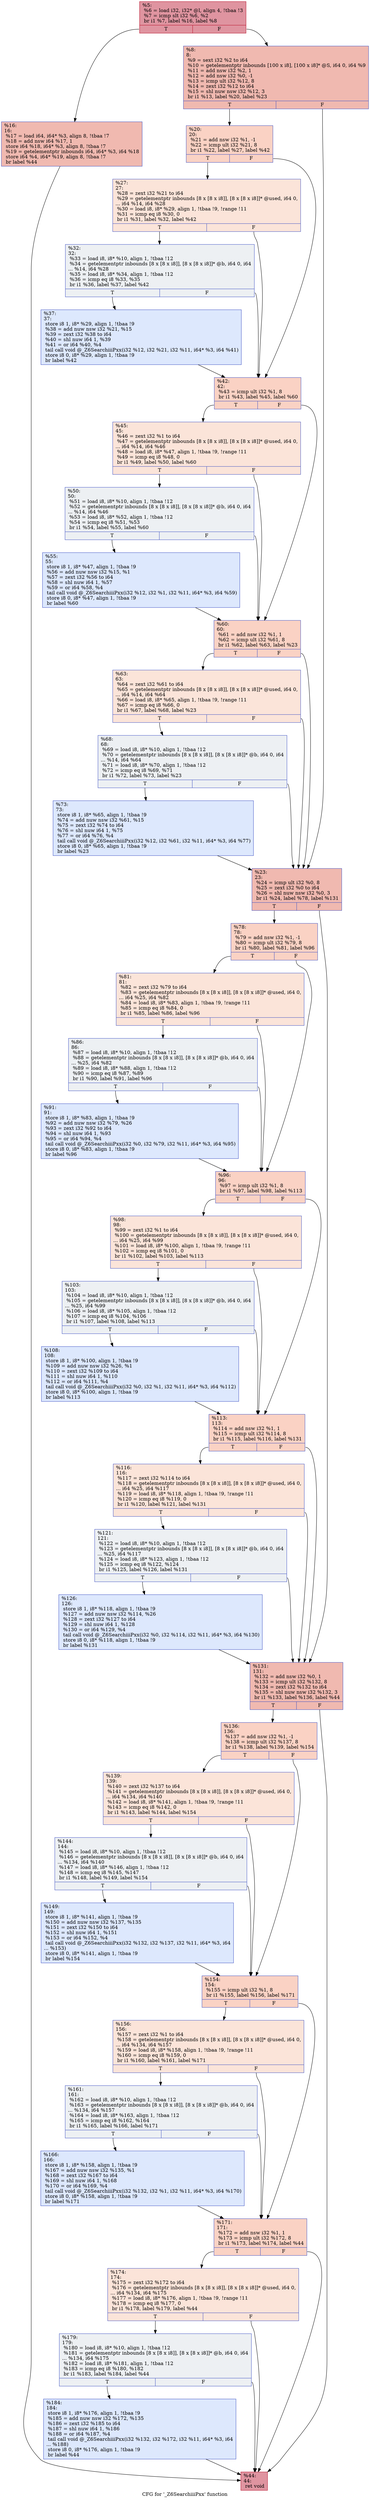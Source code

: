 digraph "CFG for '_Z6SearchiiiPxx' function" {
	label="CFG for '_Z6SearchiiiPxx' function";

	Node0x560f1a4fad20 [shape=record,color="#b70d28ff", style=filled, fillcolor="#b70d2870",label="{%5:\l  %6 = load i32, i32* @l, align 4, !tbaa !3\l  %7 = icmp slt i32 %6, %2\l  br i1 %7, label %16, label %8\l|{<s0>T|<s1>F}}"];
	Node0x560f1a4fad20:s0 -> Node0x560f1a4faec0;
	Node0x560f1a4fad20:s1 -> Node0x560f1a4faf50;
	Node0x560f1a4faf50 [shape=record,color="#3d50c3ff", style=filled, fillcolor="#de614d70",label="{%8:\l8:                                                \l  %9 = sext i32 %2 to i64\l  %10 = getelementptr inbounds [100 x i8], [100 x i8]* @S, i64 0, i64 %9\l  %11 = add nsw i32 %2, 1\l  %12 = add nsw i32 %0, -1\l  %13 = icmp ult i32 %12, 8\l  %14 = zext i32 %12 to i64\l  %15 = shl nuw nsw i32 %12, 3\l  br i1 %13, label %20, label %23\l|{<s0>T|<s1>F}}"];
	Node0x560f1a4faf50:s0 -> Node0x560f1a4fab50;
	Node0x560f1a4faf50:s1 -> Node0x560f1a4fb590;
	Node0x560f1a4faec0 [shape=record,color="#3d50c3ff", style=filled, fillcolor="#de614d70",label="{%16:\l16:                                               \l  %17 = load i64, i64* %3, align 8, !tbaa !7\l  %18 = add nsw i64 %17, 1\l  store i64 %18, i64* %3, align 8, !tbaa !7\l  %19 = getelementptr inbounds i64, i64* %3, i64 %18\l  store i64 %4, i64* %19, align 8, !tbaa !7\l  br label %44\l}"];
	Node0x560f1a4faec0 -> Node0x560f1a4fc000;
	Node0x560f1a4fab50 [shape=record,color="#3d50c3ff", style=filled, fillcolor="#f4987a70",label="{%20:\l20:                                               \l  %21 = add nsw i32 %1, -1\l  %22 = icmp ult i32 %21, 8\l  br i1 %22, label %27, label %42\l|{<s0>T|<s1>F}}"];
	Node0x560f1a4fab50:s0 -> Node0x560f1a4fc220;
	Node0x560f1a4fab50:s1 -> Node0x560f1a4fc270;
	Node0x560f1a4fb590 [shape=record,color="#3d50c3ff", style=filled, fillcolor="#de614d70",label="{%23:\l23:                                               \l  %24 = icmp ult i32 %0, 8\l  %25 = zext i32 %0 to i64\l  %26 = shl nuw nsw i32 %0, 3\l  br i1 %24, label %78, label %131\l|{<s0>T|<s1>F}}"];
	Node0x560f1a4fb590:s0 -> Node0x560f1a4fc540;
	Node0x560f1a4fb590:s1 -> Node0x560f1a4fc590;
	Node0x560f1a4fc220 [shape=record,color="#3d50c3ff", style=filled, fillcolor="#f5c1a970",label="{%27:\l27:                                               \l  %28 = zext i32 %21 to i64\l  %29 = getelementptr inbounds [8 x [8 x i8]], [8 x [8 x i8]]* @used, i64 0,\l... i64 %14, i64 %28\l  %30 = load i8, i8* %29, align 1, !tbaa !9, !range !11\l  %31 = icmp eq i8 %30, 0\l  br i1 %31, label %32, label %42\l|{<s0>T|<s1>F}}"];
	Node0x560f1a4fc220:s0 -> Node0x560f1a4fcab0;
	Node0x560f1a4fc220:s1 -> Node0x560f1a4fc270;
	Node0x560f1a4fcab0 [shape=record,color="#3d50c3ff", style=filled, fillcolor="#d6dce470",label="{%32:\l32:                                               \l  %33 = load i8, i8* %10, align 1, !tbaa !12\l  %34 = getelementptr inbounds [8 x [8 x i8]], [8 x [8 x i8]]* @b, i64 0, i64\l... %14, i64 %28\l  %35 = load i8, i8* %34, align 1, !tbaa !12\l  %36 = icmp eq i8 %33, %35\l  br i1 %36, label %37, label %42\l|{<s0>T|<s1>F}}"];
	Node0x560f1a4fcab0:s0 -> Node0x560f1a4fd660;
	Node0x560f1a4fcab0:s1 -> Node0x560f1a4fc270;
	Node0x560f1a4fd660 [shape=record,color="#3d50c3ff", style=filled, fillcolor="#b2ccfb70",label="{%37:\l37:                                               \l  store i8 1, i8* %29, align 1, !tbaa !9\l  %38 = add nuw nsw i32 %21, %15\l  %39 = zext i32 %38 to i64\l  %40 = shl nuw i64 1, %39\l  %41 = or i64 %40, %4\l  tail call void @_Z6SearchiiiPxx(i32 %12, i32 %21, i32 %11, i64* %3, i64 %41)\l  store i8 0, i8* %29, align 1, !tbaa !9\l  br label %42\l}"];
	Node0x560f1a4fd660 -> Node0x560f1a4fc270;
	Node0x560f1a4fc270 [shape=record,color="#3d50c3ff", style=filled, fillcolor="#f4987a70",label="{%42:\l42:                                               \l  %43 = icmp ult i32 %1, 8\l  br i1 %43, label %45, label %60\l|{<s0>T|<s1>F}}"];
	Node0x560f1a4fc270:s0 -> Node0x560f1a4fe2e0;
	Node0x560f1a4fc270:s1 -> Node0x560f1a4fe330;
	Node0x560f1a4fc000 [shape=record,color="#b70d28ff", style=filled, fillcolor="#b70d2870",label="{%44:\l44:                                               \l  ret void\l}"];
	Node0x560f1a4fe2e0 [shape=record,color="#3d50c3ff", style=filled, fillcolor="#f5c1a970",label="{%45:\l45:                                               \l  %46 = zext i32 %1 to i64\l  %47 = getelementptr inbounds [8 x [8 x i8]], [8 x [8 x i8]]* @used, i64 0,\l... i64 %14, i64 %46\l  %48 = load i8, i8* %47, align 1, !tbaa !9, !range !11\l  %49 = icmp eq i8 %48, 0\l  br i1 %49, label %50, label %60\l|{<s0>T|<s1>F}}"];
	Node0x560f1a4fe2e0:s0 -> Node0x560f1a4fec00;
	Node0x560f1a4fe2e0:s1 -> Node0x560f1a4fe330;
	Node0x560f1a4fec00 [shape=record,color="#3d50c3ff", style=filled, fillcolor="#d6dce470",label="{%50:\l50:                                               \l  %51 = load i8, i8* %10, align 1, !tbaa !12\l  %52 = getelementptr inbounds [8 x [8 x i8]], [8 x [8 x i8]]* @b, i64 0, i64\l... %14, i64 %46\l  %53 = load i8, i8* %52, align 1, !tbaa !12\l  %54 = icmp eq i8 %51, %53\l  br i1 %54, label %55, label %60\l|{<s0>T|<s1>F}}"];
	Node0x560f1a4fec00:s0 -> Node0x560f1a4fee70;
	Node0x560f1a4fec00:s1 -> Node0x560f1a4fe330;
	Node0x560f1a4fee70 [shape=record,color="#3d50c3ff", style=filled, fillcolor="#b2ccfb70",label="{%55:\l55:                                               \l  store i8 1, i8* %47, align 1, !tbaa !9\l  %56 = add nuw nsw i32 %15, %1\l  %57 = zext i32 %56 to i64\l  %58 = shl nuw i64 1, %57\l  %59 = or i64 %58, %4\l  tail call void @_Z6SearchiiiPxx(i32 %12, i32 %1, i32 %11, i64* %3, i64 %59)\l  store i8 0, i8* %47, align 1, !tbaa !9\l  br label %60\l}"];
	Node0x560f1a4fee70 -> Node0x560f1a4fe330;
	Node0x560f1a4fe330 [shape=record,color="#3d50c3ff", style=filled, fillcolor="#f4987a70",label="{%60:\l60:                                               \l  %61 = add nsw i32 %1, 1\l  %62 = icmp ult i32 %61, 8\l  br i1 %62, label %63, label %23\l|{<s0>T|<s1>F}}"];
	Node0x560f1a4fe330:s0 -> Node0x560f1a4ff5b0;
	Node0x560f1a4fe330:s1 -> Node0x560f1a4fb590;
	Node0x560f1a4ff5b0 [shape=record,color="#3d50c3ff", style=filled, fillcolor="#f5c1a970",label="{%63:\l63:                                               \l  %64 = zext i32 %61 to i64\l  %65 = getelementptr inbounds [8 x [8 x i8]], [8 x [8 x i8]]* @used, i64 0,\l... i64 %14, i64 %64\l  %66 = load i8, i8* %65, align 1, !tbaa !9, !range !11\l  %67 = icmp eq i8 %66, 0\l  br i1 %67, label %68, label %23\l|{<s0>T|<s1>F}}"];
	Node0x560f1a4ff5b0:s0 -> Node0x560f1a4ff820;
	Node0x560f1a4ff5b0:s1 -> Node0x560f1a4fb590;
	Node0x560f1a4ff820 [shape=record,color="#3d50c3ff", style=filled, fillcolor="#d6dce470",label="{%68:\l68:                                               \l  %69 = load i8, i8* %10, align 1, !tbaa !12\l  %70 = getelementptr inbounds [8 x [8 x i8]], [8 x [8 x i8]]* @b, i64 0, i64\l... %14, i64 %64\l  %71 = load i8, i8* %70, align 1, !tbaa !12\l  %72 = icmp eq i8 %69, %71\l  br i1 %72, label %73, label %23\l|{<s0>T|<s1>F}}"];
	Node0x560f1a4ff820:s0 -> Node0x560f1a4ffa90;
	Node0x560f1a4ff820:s1 -> Node0x560f1a4fb590;
	Node0x560f1a4ffa90 [shape=record,color="#3d50c3ff", style=filled, fillcolor="#b2ccfb70",label="{%73:\l73:                                               \l  store i8 1, i8* %65, align 1, !tbaa !9\l  %74 = add nuw nsw i32 %61, %15\l  %75 = zext i32 %74 to i64\l  %76 = shl nuw i64 1, %75\l  %77 = or i64 %76, %4\l  tail call void @_Z6SearchiiiPxx(i32 %12, i32 %61, i32 %11, i64* %3, i64 %77)\l  store i8 0, i8* %65, align 1, !tbaa !9\l  br label %23\l}"];
	Node0x560f1a4ffa90 -> Node0x560f1a4fb590;
	Node0x560f1a4fc540 [shape=record,color="#3d50c3ff", style=filled, fillcolor="#f4987a70",label="{%78:\l78:                                               \l  %79 = add nsw i32 %1, -1\l  %80 = icmp ult i32 %79, 8\l  br i1 %80, label %81, label %96\l|{<s0>T|<s1>F}}"];
	Node0x560f1a4fc540:s0 -> Node0x560f1a5001d0;
	Node0x560f1a4fc540:s1 -> Node0x560f1a500220;
	Node0x560f1a5001d0 [shape=record,color="#3d50c3ff", style=filled, fillcolor="#f5c1a970",label="{%81:\l81:                                               \l  %82 = zext i32 %79 to i64\l  %83 = getelementptr inbounds [8 x [8 x i8]], [8 x [8 x i8]]* @used, i64 0,\l... i64 %25, i64 %82\l  %84 = load i8, i8* %83, align 1, !tbaa !9, !range !11\l  %85 = icmp eq i8 %84, 0\l  br i1 %85, label %86, label %96\l|{<s0>T|<s1>F}}"];
	Node0x560f1a5001d0:s0 -> Node0x560f1a500570;
	Node0x560f1a5001d0:s1 -> Node0x560f1a500220;
	Node0x560f1a500570 [shape=record,color="#3d50c3ff", style=filled, fillcolor="#d6dce470",label="{%86:\l86:                                               \l  %87 = load i8, i8* %10, align 1, !tbaa !12\l  %88 = getelementptr inbounds [8 x [8 x i8]], [8 x [8 x i8]]* @b, i64 0, i64\l... %25, i64 %82\l  %89 = load i8, i8* %88, align 1, !tbaa !12\l  %90 = icmp eq i8 %87, %89\l  br i1 %90, label %91, label %96\l|{<s0>T|<s1>F}}"];
	Node0x560f1a500570:s0 -> Node0x560f1a500900;
	Node0x560f1a500570:s1 -> Node0x560f1a500220;
	Node0x560f1a500900 [shape=record,color="#3d50c3ff", style=filled, fillcolor="#b2ccfb70",label="{%91:\l91:                                               \l  store i8 1, i8* %83, align 1, !tbaa !9\l  %92 = add nuw nsw i32 %79, %26\l  %93 = zext i32 %92 to i64\l  %94 = shl nuw i64 1, %93\l  %95 = or i64 %94, %4\l  tail call void @_Z6SearchiiiPxx(i32 %0, i32 %79, i32 %11, i64* %3, i64 %95)\l  store i8 0, i8* %83, align 1, !tbaa !9\l  br label %96\l}"];
	Node0x560f1a500900 -> Node0x560f1a500220;
	Node0x560f1a500220 [shape=record,color="#3d50c3ff", style=filled, fillcolor="#f4987a70",label="{%96:\l96:                                               \l  %97 = icmp ult i32 %1, 8\l  br i1 %97, label %98, label %113\l|{<s0>T|<s1>F}}"];
	Node0x560f1a500220:s0 -> Node0x560f1a500fb0;
	Node0x560f1a500220:s1 -> Node0x560f1a501000;
	Node0x560f1a500fb0 [shape=record,color="#3d50c3ff", style=filled, fillcolor="#f5c1a970",label="{%98:\l98:                                               \l  %99 = zext i32 %1 to i64\l  %100 = getelementptr inbounds [8 x [8 x i8]], [8 x [8 x i8]]* @used, i64 0,\l... i64 %25, i64 %99\l  %101 = load i8, i8* %100, align 1, !tbaa !9, !range !11\l  %102 = icmp eq i8 %101, 0\l  br i1 %102, label %103, label %113\l|{<s0>T|<s1>F}}"];
	Node0x560f1a500fb0:s0 -> Node0x560f1a501350;
	Node0x560f1a500fb0:s1 -> Node0x560f1a501000;
	Node0x560f1a501350 [shape=record,color="#3d50c3ff", style=filled, fillcolor="#d6dce470",label="{%103:\l103:                                              \l  %104 = load i8, i8* %10, align 1, !tbaa !12\l  %105 = getelementptr inbounds [8 x [8 x i8]], [8 x [8 x i8]]* @b, i64 0, i64\l... %25, i64 %99\l  %106 = load i8, i8* %105, align 1, !tbaa !12\l  %107 = icmp eq i8 %104, %106\l  br i1 %107, label %108, label %113\l|{<s0>T|<s1>F}}"];
	Node0x560f1a501350:s0 -> Node0x560f1a5016e0;
	Node0x560f1a501350:s1 -> Node0x560f1a501000;
	Node0x560f1a5016e0 [shape=record,color="#3d50c3ff", style=filled, fillcolor="#b2ccfb70",label="{%108:\l108:                                              \l  store i8 1, i8* %100, align 1, !tbaa !9\l  %109 = add nuw nsw i32 %26, %1\l  %110 = zext i32 %109 to i64\l  %111 = shl nuw i64 1, %110\l  %112 = or i64 %111, %4\l  tail call void @_Z6SearchiiiPxx(i32 %0, i32 %1, i32 %11, i64* %3, i64 %112)\l  store i8 0, i8* %100, align 1, !tbaa !9\l  br label %113\l}"];
	Node0x560f1a5016e0 -> Node0x560f1a501000;
	Node0x560f1a501000 [shape=record,color="#3d50c3ff", style=filled, fillcolor="#f4987a70",label="{%113:\l113:                                              \l  %114 = add nsw i32 %1, 1\l  %115 = icmp ult i32 %114, 8\l  br i1 %115, label %116, label %131\l|{<s0>T|<s1>F}}"];
	Node0x560f1a501000:s0 -> Node0x560f1a501e20;
	Node0x560f1a501000:s1 -> Node0x560f1a4fc590;
	Node0x560f1a501e20 [shape=record,color="#3d50c3ff", style=filled, fillcolor="#f5c1a970",label="{%116:\l116:                                              \l  %117 = zext i32 %114 to i64\l  %118 = getelementptr inbounds [8 x [8 x i8]], [8 x [8 x i8]]* @used, i64 0,\l... i64 %25, i64 %117\l  %119 = load i8, i8* %118, align 1, !tbaa !9, !range !11\l  %120 = icmp eq i8 %119, 0\l  br i1 %120, label %121, label %131\l|{<s0>T|<s1>F}}"];
	Node0x560f1a501e20:s0 -> Node0x560f1a502170;
	Node0x560f1a501e20:s1 -> Node0x560f1a4fc590;
	Node0x560f1a502170 [shape=record,color="#3d50c3ff", style=filled, fillcolor="#d6dce470",label="{%121:\l121:                                              \l  %122 = load i8, i8* %10, align 1, !tbaa !12\l  %123 = getelementptr inbounds [8 x [8 x i8]], [8 x [8 x i8]]* @b, i64 0, i64\l... %25, i64 %117\l  %124 = load i8, i8* %123, align 1, !tbaa !12\l  %125 = icmp eq i8 %122, %124\l  br i1 %125, label %126, label %131\l|{<s0>T|<s1>F}}"];
	Node0x560f1a502170:s0 -> Node0x560f1a5024c0;
	Node0x560f1a502170:s1 -> Node0x560f1a4fc590;
	Node0x560f1a5024c0 [shape=record,color="#3d50c3ff", style=filled, fillcolor="#b2ccfb70",label="{%126:\l126:                                              \l  store i8 1, i8* %118, align 1, !tbaa !9\l  %127 = add nuw nsw i32 %114, %26\l  %128 = zext i32 %127 to i64\l  %129 = shl nuw i64 1, %128\l  %130 = or i64 %129, %4\l  tail call void @_Z6SearchiiiPxx(i32 %0, i32 %114, i32 %11, i64* %3, i64 %130)\l  store i8 0, i8* %118, align 1, !tbaa !9\l  br label %131\l}"];
	Node0x560f1a5024c0 -> Node0x560f1a4fc590;
	Node0x560f1a4fc590 [shape=record,color="#3d50c3ff", style=filled, fillcolor="#de614d70",label="{%131:\l131:                                              \l  %132 = add nsw i32 %0, 1\l  %133 = icmp ult i32 %132, 8\l  %134 = zext i32 %132 to i64\l  %135 = shl nuw nsw i32 %132, 3\l  br i1 %133, label %136, label %44\l|{<s0>T|<s1>F}}"];
	Node0x560f1a4fc590:s0 -> Node0x560f1a503510;
	Node0x560f1a4fc590:s1 -> Node0x560f1a4fc000;
	Node0x560f1a503510 [shape=record,color="#3d50c3ff", style=filled, fillcolor="#f4987a70",label="{%136:\l136:                                              \l  %137 = add nsw i32 %1, -1\l  %138 = icmp ult i32 %137, 8\l  br i1 %138, label %139, label %154\l|{<s0>T|<s1>F}}"];
	Node0x560f1a503510:s0 -> Node0x560f1a503730;
	Node0x560f1a503510:s1 -> Node0x560f1a503780;
	Node0x560f1a503730 [shape=record,color="#3d50c3ff", style=filled, fillcolor="#f5c1a970",label="{%139:\l139:                                              \l  %140 = zext i32 %137 to i64\l  %141 = getelementptr inbounds [8 x [8 x i8]], [8 x [8 x i8]]* @used, i64 0,\l... i64 %134, i64 %140\l  %142 = load i8, i8* %141, align 1, !tbaa !9, !range !11\l  %143 = icmp eq i8 %142, 0\l  br i1 %143, label %144, label %154\l|{<s0>T|<s1>F}}"];
	Node0x560f1a503730:s0 -> Node0x560f1a503ad0;
	Node0x560f1a503730:s1 -> Node0x560f1a503780;
	Node0x560f1a503ad0 [shape=record,color="#3d50c3ff", style=filled, fillcolor="#d6dce470",label="{%144:\l144:                                              \l  %145 = load i8, i8* %10, align 1, !tbaa !12\l  %146 = getelementptr inbounds [8 x [8 x i8]], [8 x [8 x i8]]* @b, i64 0, i64\l... %134, i64 %140\l  %147 = load i8, i8* %146, align 1, !tbaa !12\l  %148 = icmp eq i8 %145, %147\l  br i1 %148, label %149, label %154\l|{<s0>T|<s1>F}}"];
	Node0x560f1a503ad0:s0 -> Node0x560f1a503e60;
	Node0x560f1a503ad0:s1 -> Node0x560f1a503780;
	Node0x560f1a503e60 [shape=record,color="#3d50c3ff", style=filled, fillcolor="#b2ccfb70",label="{%149:\l149:                                              \l  store i8 1, i8* %141, align 1, !tbaa !9\l  %150 = add nuw nsw i32 %137, %135\l  %151 = zext i32 %150 to i64\l  %152 = shl nuw i64 1, %151\l  %153 = or i64 %152, %4\l  tail call void @_Z6SearchiiiPxx(i32 %132, i32 %137, i32 %11, i64* %3, i64\l... %153)\l  store i8 0, i8* %141, align 1, !tbaa !9\l  br label %154\l}"];
	Node0x560f1a503e60 -> Node0x560f1a503780;
	Node0x560f1a503780 [shape=record,color="#3d50c3ff", style=filled, fillcolor="#f4987a70",label="{%154:\l154:                                              \l  %155 = icmp ult i32 %1, 8\l  br i1 %155, label %156, label %171\l|{<s0>T|<s1>F}}"];
	Node0x560f1a503780:s0 -> Node0x560f1a504510;
	Node0x560f1a503780:s1 -> Node0x560f1a504560;
	Node0x560f1a504510 [shape=record,color="#3d50c3ff", style=filled, fillcolor="#f5c1a970",label="{%156:\l156:                                              \l  %157 = zext i32 %1 to i64\l  %158 = getelementptr inbounds [8 x [8 x i8]], [8 x [8 x i8]]* @used, i64 0,\l... i64 %134, i64 %157\l  %159 = load i8, i8* %158, align 1, !tbaa !9, !range !11\l  %160 = icmp eq i8 %159, 0\l  br i1 %160, label %161, label %171\l|{<s0>T|<s1>F}}"];
	Node0x560f1a504510:s0 -> Node0x560f1a5048b0;
	Node0x560f1a504510:s1 -> Node0x560f1a504560;
	Node0x560f1a5048b0 [shape=record,color="#3d50c3ff", style=filled, fillcolor="#d6dce470",label="{%161:\l161:                                              \l  %162 = load i8, i8* %10, align 1, !tbaa !12\l  %163 = getelementptr inbounds [8 x [8 x i8]], [8 x [8 x i8]]* @b, i64 0, i64\l... %134, i64 %157\l  %164 = load i8, i8* %163, align 1, !tbaa !12\l  %165 = icmp eq i8 %162, %164\l  br i1 %165, label %166, label %171\l|{<s0>T|<s1>F}}"];
	Node0x560f1a5048b0:s0 -> Node0x560f1a504c40;
	Node0x560f1a5048b0:s1 -> Node0x560f1a504560;
	Node0x560f1a504c40 [shape=record,color="#3d50c3ff", style=filled, fillcolor="#b2ccfb70",label="{%166:\l166:                                              \l  store i8 1, i8* %158, align 1, !tbaa !9\l  %167 = add nuw nsw i32 %135, %1\l  %168 = zext i32 %167 to i64\l  %169 = shl nuw i64 1, %168\l  %170 = or i64 %169, %4\l  tail call void @_Z6SearchiiiPxx(i32 %132, i32 %1, i32 %11, i64* %3, i64 %170)\l  store i8 0, i8* %158, align 1, !tbaa !9\l  br label %171\l}"];
	Node0x560f1a504c40 -> Node0x560f1a504560;
	Node0x560f1a504560 [shape=record,color="#3d50c3ff", style=filled, fillcolor="#f4987a70",label="{%171:\l171:                                              \l  %172 = add nsw i32 %1, 1\l  %173 = icmp ult i32 %172, 8\l  br i1 %173, label %174, label %44\l|{<s0>T|<s1>F}}"];
	Node0x560f1a504560:s0 -> Node0x560f1a505380;
	Node0x560f1a504560:s1 -> Node0x560f1a4fc000;
	Node0x560f1a505380 [shape=record,color="#3d50c3ff", style=filled, fillcolor="#f5c1a970",label="{%174:\l174:                                              \l  %175 = zext i32 %172 to i64\l  %176 = getelementptr inbounds [8 x [8 x i8]], [8 x [8 x i8]]* @used, i64 0,\l... i64 %134, i64 %175\l  %177 = load i8, i8* %176, align 1, !tbaa !9, !range !11\l  %178 = icmp eq i8 %177, 0\l  br i1 %178, label %179, label %44\l|{<s0>T|<s1>F}}"];
	Node0x560f1a505380:s0 -> Node0x560f1a5056d0;
	Node0x560f1a505380:s1 -> Node0x560f1a4fc000;
	Node0x560f1a5056d0 [shape=record,color="#3d50c3ff", style=filled, fillcolor="#d6dce470",label="{%179:\l179:                                              \l  %180 = load i8, i8* %10, align 1, !tbaa !12\l  %181 = getelementptr inbounds [8 x [8 x i8]], [8 x [8 x i8]]* @b, i64 0, i64\l... %134, i64 %175\l  %182 = load i8, i8* %181, align 1, !tbaa !12\l  %183 = icmp eq i8 %180, %182\l  br i1 %183, label %184, label %44\l|{<s0>T|<s1>F}}"];
	Node0x560f1a5056d0:s0 -> Node0x560f1a4f98c0;
	Node0x560f1a5056d0:s1 -> Node0x560f1a4fc000;
	Node0x560f1a4f98c0 [shape=record,color="#3d50c3ff", style=filled, fillcolor="#b2ccfb70",label="{%184:\l184:                                              \l  store i8 1, i8* %176, align 1, !tbaa !9\l  %185 = add nuw nsw i32 %172, %135\l  %186 = zext i32 %185 to i64\l  %187 = shl nuw i64 1, %186\l  %188 = or i64 %187, %4\l  tail call void @_Z6SearchiiiPxx(i32 %132, i32 %172, i32 %11, i64* %3, i64\l... %188)\l  store i8 0, i8* %176, align 1, !tbaa !9\l  br label %44\l}"];
	Node0x560f1a4f98c0 -> Node0x560f1a4fc000;
}
